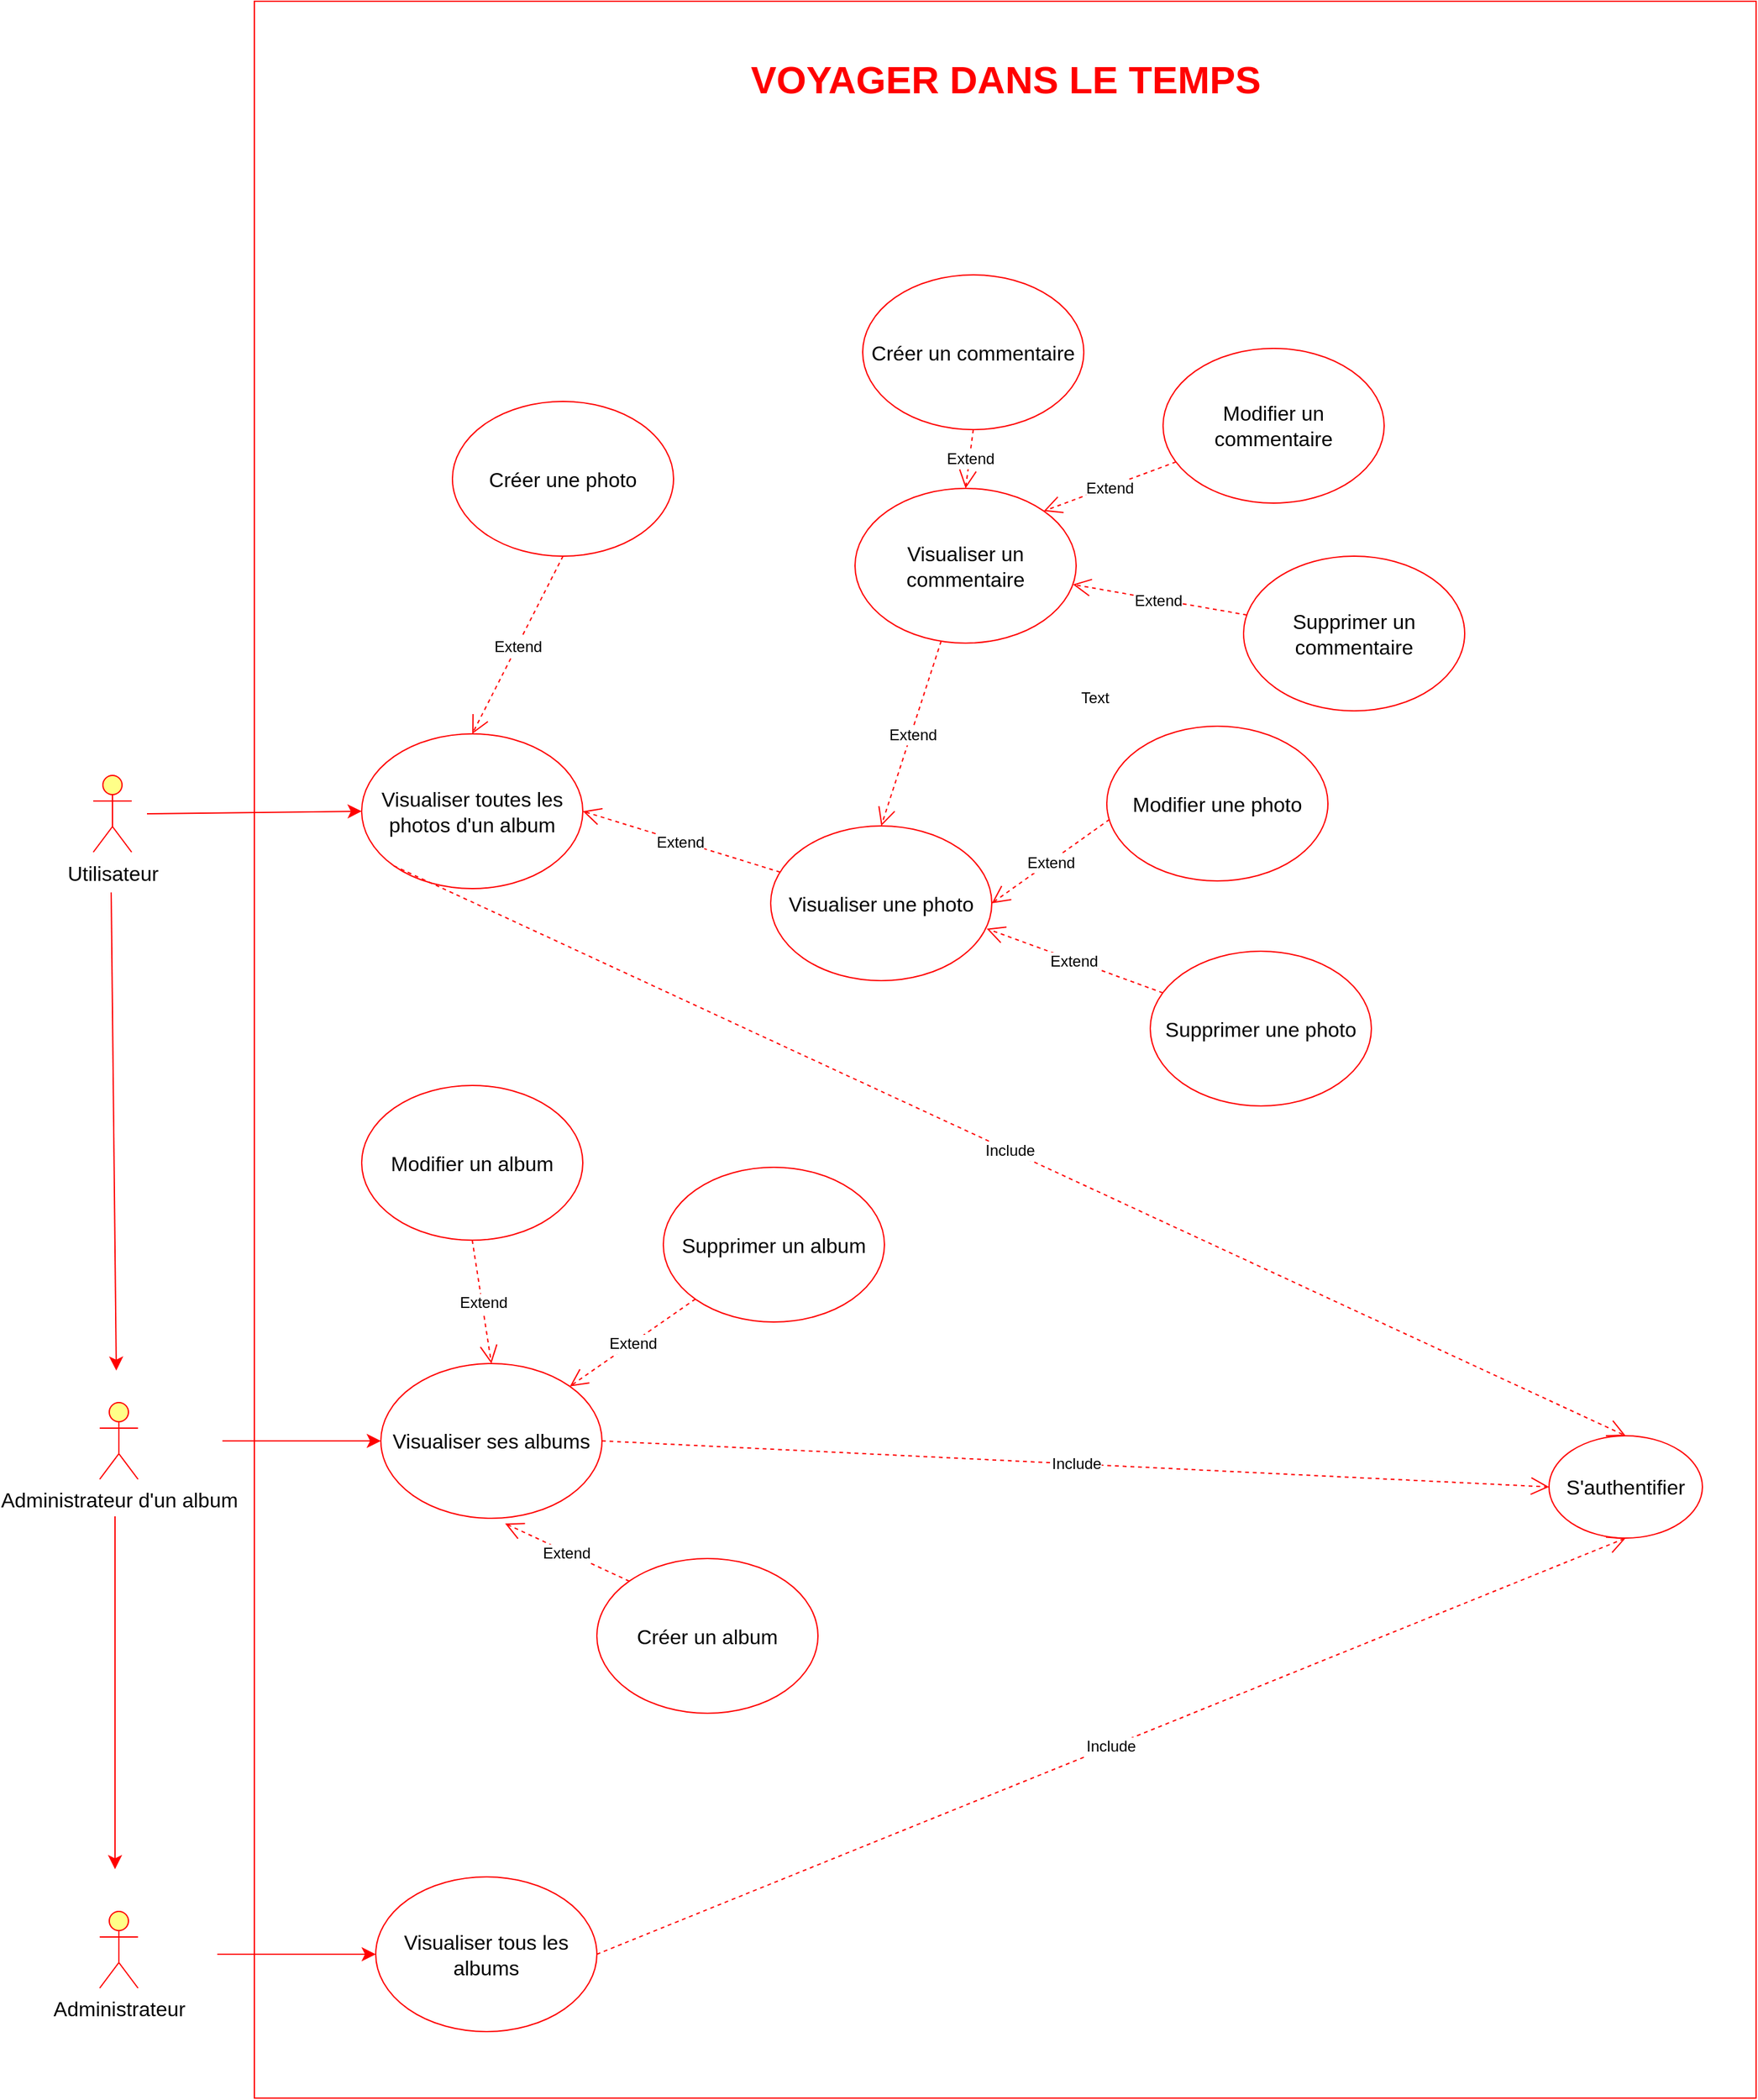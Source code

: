 <mxfile version="21.1.8" type="github">
  <diagram name="Page-1" id="HtQVQfZ8TFPf_YTs3sdP">
    <mxGraphModel dx="2309" dy="2984" grid="0" gridSize="10" guides="1" tooltips="1" connect="1" arrows="1" fold="1" page="0" pageScale="1" pageWidth="827" pageHeight="583" math="0" shadow="0">
      <root>
        <mxCell id="0" />
        <mxCell id="1" parent="0" />
        <mxCell id="f9kBm7iLB427bXbUaOUd-8" value="" style="rounded=0;whiteSpace=wrap;html=1;strokeColor=#FF0000;" vertex="1" parent="1">
          <mxGeometry x="73" y="-1740" width="1175" height="1640" as="geometry" />
        </mxCell>
        <mxCell id="s9opVT_vMAjenNTDfQ4--1" value="Utilisateur" style="shape=umlActor;verticalLabelPosition=bottom;verticalAlign=top;html=1;outlineConnect=0;fontSize=16;fillColor=#ffff88;strokeColor=#FF0000;" parent="1" vertex="1">
          <mxGeometry x="-53" y="-1134.5" width="30" height="60" as="geometry" />
        </mxCell>
        <mxCell id="s9opVT_vMAjenNTDfQ4--2" value="Administrateur d&#39;un album" style="shape=umlActor;verticalLabelPosition=bottom;verticalAlign=top;html=1;outlineConnect=0;fontSize=16;fillColor=#ffff88;strokeColor=#FF0000;" parent="1" vertex="1">
          <mxGeometry x="-48" y="-644" width="30" height="60" as="geometry" />
        </mxCell>
        <mxCell id="s9opVT_vMAjenNTDfQ4--3" value="Administrateur" style="shape=umlActor;verticalLabelPosition=bottom;verticalAlign=top;html=1;outlineConnect=0;fontSize=16;fillColor=#ffff88;strokeColor=#FF0000;" parent="1" vertex="1">
          <mxGeometry x="-48" y="-246" width="30" height="60" as="geometry" />
        </mxCell>
        <mxCell id="s9opVT_vMAjenNTDfQ4--4" value="Visualiser toutes les photos d&#39;un album" style="ellipse;whiteSpace=wrap;html=1;fontSize=16;strokeColor=#FF0000;" parent="1" vertex="1">
          <mxGeometry x="157" y="-1167" width="173" height="121" as="geometry" />
        </mxCell>
        <mxCell id="s9opVT_vMAjenNTDfQ4--6" value="Visualiser une photo" style="ellipse;whiteSpace=wrap;html=1;fontSize=16;strokeColor=#FF0000;" parent="1" vertex="1">
          <mxGeometry x="477" y="-1095" width="173" height="121" as="geometry" />
        </mxCell>
        <mxCell id="s9opVT_vMAjenNTDfQ4--7" value="" style="endArrow=classic;html=1;rounded=0;fontSize=12;startSize=8;endSize=8;curved=1;entryX=0;entryY=0.5;entryDx=0;entryDy=0;strokeColor=#FF0000;" parent="1" target="s9opVT_vMAjenNTDfQ4--4" edge="1">
          <mxGeometry width="50" height="50" relative="1" as="geometry">
            <mxPoint x="-11" y="-1104.5" as="sourcePoint" />
            <mxPoint x="231" y="-1056.5" as="targetPoint" />
          </mxGeometry>
        </mxCell>
        <mxCell id="s9opVT_vMAjenNTDfQ4--8" value="Extend" style="endArrow=open;endSize=12;dashed=1;html=1;rounded=0;fontSize=12;curved=1;entryX=1;entryY=0.5;entryDx=0;entryDy=0;strokeColor=#FF0000;" parent="1" source="s9opVT_vMAjenNTDfQ4--6" target="s9opVT_vMAjenNTDfQ4--4" edge="1">
          <mxGeometry x="0.01" y="1" width="160" relative="1" as="geometry">
            <mxPoint x="170" y="-1033.5" as="sourcePoint" />
            <mxPoint x="330" y="-1033.5" as="targetPoint" />
            <mxPoint as="offset" />
          </mxGeometry>
        </mxCell>
        <mxCell id="s9opVT_vMAjenNTDfQ4--11" value="Créer une photo" style="ellipse;whiteSpace=wrap;html=1;fontSize=16;strokeColor=#FF0000;" parent="1" vertex="1">
          <mxGeometry x="228" y="-1427" width="173" height="121" as="geometry" />
        </mxCell>
        <mxCell id="s9opVT_vMAjenNTDfQ4--12" value="Extend" style="endArrow=open;endSize=12;dashed=1;html=1;rounded=0;fontSize=12;curved=1;entryX=0.5;entryY=0;entryDx=0;entryDy=0;exitX=0.5;exitY=1;exitDx=0;exitDy=0;strokeColor=#FF0000;" parent="1" source="s9opVT_vMAjenNTDfQ4--11" target="s9opVT_vMAjenNTDfQ4--4" edge="1">
          <mxGeometry x="0.01" y="1" width="160" relative="1" as="geometry">
            <mxPoint x="170" y="-784.5" as="sourcePoint" />
            <mxPoint x="305" y="-900.5" as="targetPoint" />
            <mxPoint as="offset" />
          </mxGeometry>
        </mxCell>
        <mxCell id="s9opVT_vMAjenNTDfQ4--13" value="Modifier une photo" style="ellipse;whiteSpace=wrap;html=1;fontSize=16;strokeColor=#FF0000;" parent="1" vertex="1">
          <mxGeometry x="740" y="-1173" width="173" height="121" as="geometry" />
        </mxCell>
        <mxCell id="s9opVT_vMAjenNTDfQ4--14" value="Extend" style="endArrow=open;endSize=12;dashed=1;html=1;rounded=0;fontSize=12;curved=1;entryX=1;entryY=0.5;entryDx=0;entryDy=0;exitX=0.012;exitY=0.603;exitDx=0;exitDy=0;strokeColor=#FF0000;exitPerimeter=0;" parent="1" source="s9opVT_vMAjenNTDfQ4--13" target="s9opVT_vMAjenNTDfQ4--6" edge="1">
          <mxGeometry x="0.01" y="1" width="160" relative="1" as="geometry">
            <mxPoint x="486" y="-978.2" as="sourcePoint" />
            <mxPoint x="783.361" y="-1069.498" as="targetPoint" />
            <mxPoint as="offset" />
          </mxGeometry>
        </mxCell>
        <mxCell id="s9opVT_vMAjenNTDfQ4--15" value="Supprimer une photo" style="ellipse;whiteSpace=wrap;html=1;fontSize=16;strokeColor=#FF0000;" parent="1" vertex="1">
          <mxGeometry x="774" y="-997" width="173" height="121" as="geometry" />
        </mxCell>
        <mxCell id="s9opVT_vMAjenNTDfQ4--16" value="Extend" style="endArrow=open;endSize=12;dashed=1;html=1;rounded=0;fontSize=12;curved=1;entryX=0.977;entryY=0.664;entryDx=0;entryDy=0;strokeColor=#FF0000;entryPerimeter=0;" parent="1" source="s9opVT_vMAjenNTDfQ4--15" target="s9opVT_vMAjenNTDfQ4--6" edge="1">
          <mxGeometry x="0.01" y="1" width="160" relative="1" as="geometry">
            <mxPoint x="492" y="-737" as="sourcePoint" />
            <mxPoint x="674.639" y="-831.298" as="targetPoint" />
            <mxPoint as="offset" />
          </mxGeometry>
        </mxCell>
        <mxCell id="s9opVT_vMAjenNTDfQ4--17" value="S&#39;authentifier" style="ellipse;whiteSpace=wrap;html=1;fontSize=16;strokeColor=#FF0000;" parent="1" vertex="1">
          <mxGeometry x="1086" y="-618" width="120" height="80" as="geometry" />
        </mxCell>
        <mxCell id="s9opVT_vMAjenNTDfQ4--20" value="Include" style="endArrow=open;endSize=12;dashed=1;html=1;rounded=0;fontSize=12;curved=1;exitX=0;exitY=1;exitDx=0;exitDy=0;entryX=0.5;entryY=0;entryDx=0;entryDy=0;strokeColor=#FF0000;" parent="1" source="s9opVT_vMAjenNTDfQ4--4" target="s9opVT_vMAjenNTDfQ4--17" edge="1">
          <mxGeometry width="160" relative="1" as="geometry">
            <mxPoint x="176" y="-1165.5" as="sourcePoint" />
            <mxPoint x="336" y="-1165.5" as="targetPoint" />
          </mxGeometry>
        </mxCell>
        <mxCell id="s9opVT_vMAjenNTDfQ4--23" value="" style="endArrow=classic;html=1;rounded=0;fontSize=12;startSize=8;endSize=8;curved=1;strokeColor=#FF0000;" parent="1" edge="1">
          <mxGeometry width="50" height="50" relative="1" as="geometry">
            <mxPoint x="-36" y="-555" as="sourcePoint" />
            <mxPoint x="-36" y="-279" as="targetPoint" />
          </mxGeometry>
        </mxCell>
        <mxCell id="s9opVT_vMAjenNTDfQ4--24" value="" style="endArrow=classic;html=1;rounded=0;fontSize=12;startSize=8;endSize=8;curved=1;strokeColor=#FF0000;" parent="1" edge="1">
          <mxGeometry width="50" height="50" relative="1" as="geometry">
            <mxPoint x="-39" y="-1043" as="sourcePoint" />
            <mxPoint x="-35" y="-669" as="targetPoint" />
          </mxGeometry>
        </mxCell>
        <mxCell id="s9opVT_vMAjenNTDfQ4--25" value="Visualiser ses albums" style="ellipse;whiteSpace=wrap;html=1;fontSize=16;strokeColor=#FF0000;" parent="1" vertex="1">
          <mxGeometry x="172" y="-674.5" width="173" height="121" as="geometry" />
        </mxCell>
        <mxCell id="s9opVT_vMAjenNTDfQ4--26" value="" style="endArrow=classic;html=1;rounded=0;fontSize=12;startSize=8;endSize=8;curved=1;entryX=0;entryY=0.5;entryDx=0;entryDy=0;strokeColor=#FF0000;" parent="1" target="s9opVT_vMAjenNTDfQ4--25" edge="1">
          <mxGeometry width="50" height="50" relative="1" as="geometry">
            <mxPoint x="48" y="-614" as="sourcePoint" />
            <mxPoint x="290" y="-566" as="targetPoint" />
          </mxGeometry>
        </mxCell>
        <mxCell id="s9opVT_vMAjenNTDfQ4--27" value="Créer un album" style="ellipse;whiteSpace=wrap;html=1;fontSize=16;strokeColor=#FF0000;" parent="1" vertex="1">
          <mxGeometry x="341" y="-522" width="173" height="121" as="geometry" />
        </mxCell>
        <mxCell id="s9opVT_vMAjenNTDfQ4--28" value="Extend" style="endArrow=open;endSize=12;dashed=1;html=1;rounded=0;fontSize=12;curved=1;entryX=0.562;entryY=1.034;entryDx=0;entryDy=0;exitX=0;exitY=0;exitDx=0;exitDy=0;entryPerimeter=0;strokeColor=#FF0000;" parent="1" source="s9opVT_vMAjenNTDfQ4--27" target="s9opVT_vMAjenNTDfQ4--25" edge="1">
          <mxGeometry x="0.01" y="1" width="160" relative="1" as="geometry">
            <mxPoint x="264" y="-389" as="sourcePoint" />
            <mxPoint x="399" y="-668" as="targetPoint" />
            <mxPoint as="offset" />
          </mxGeometry>
        </mxCell>
        <mxCell id="s9opVT_vMAjenNTDfQ4--30" value="Include" style="endArrow=open;endSize=12;dashed=1;html=1;rounded=0;fontSize=12;curved=1;exitX=1;exitY=0.5;exitDx=0;exitDy=0;entryX=0;entryY=0.5;entryDx=0;entryDy=0;strokeColor=#FF0000;" parent="1" source="s9opVT_vMAjenNTDfQ4--25" target="s9opVT_vMAjenNTDfQ4--17" edge="1">
          <mxGeometry width="160" relative="1" as="geometry">
            <mxPoint x="187" y="-576" as="sourcePoint" />
            <mxPoint x="341" y="-678" as="targetPoint" />
          </mxGeometry>
        </mxCell>
        <mxCell id="s9opVT_vMAjenNTDfQ4--31" value="Modifier un album" style="ellipse;whiteSpace=wrap;html=1;fontSize=16;strokeColor=#FF0000;" parent="1" vertex="1">
          <mxGeometry x="157" y="-892" width="173" height="121" as="geometry" />
        </mxCell>
        <mxCell id="s9opVT_vMAjenNTDfQ4--32" value="Extend" style="endArrow=open;endSize=12;dashed=1;html=1;rounded=0;fontSize=12;curved=1;entryX=0.5;entryY=0;entryDx=0;entryDy=0;exitX=0.5;exitY=1;exitDx=0;exitDy=0;strokeColor=#FF0000;" parent="1" source="s9opVT_vMAjenNTDfQ4--31" target="s9opVT_vMAjenNTDfQ4--25" edge="1">
          <mxGeometry x="0.01" y="1" width="160" relative="1" as="geometry">
            <mxPoint x="409" y="-741.7" as="sourcePoint" />
            <mxPoint x="573" y="-798" as="targetPoint" />
            <mxPoint as="offset" />
          </mxGeometry>
        </mxCell>
        <mxCell id="s9opVT_vMAjenNTDfQ4--33" value="Supprimer un album" style="ellipse;whiteSpace=wrap;html=1;fontSize=16;strokeColor=#FF0000;" parent="1" vertex="1">
          <mxGeometry x="393" y="-828" width="173" height="121" as="geometry" />
        </mxCell>
        <mxCell id="s9opVT_vMAjenNTDfQ4--34" value="Extend" style="endArrow=open;endSize=12;dashed=1;html=1;rounded=0;fontSize=12;curved=1;strokeColor=#FF0000;" parent="1" source="s9opVT_vMAjenNTDfQ4--33" target="s9opVT_vMAjenNTDfQ4--25" edge="1">
          <mxGeometry x="0.01" y="1" width="160" relative="1" as="geometry">
            <mxPoint x="415" y="-500.5" as="sourcePoint" />
            <mxPoint x="487" y="-738" as="targetPoint" />
            <mxPoint as="offset" />
          </mxGeometry>
        </mxCell>
        <mxCell id="s9opVT_vMAjenNTDfQ4--36" value="Visualiser un commentaire" style="ellipse;whiteSpace=wrap;html=1;fontSize=16;strokeColor=#FF0000;" parent="1" vertex="1">
          <mxGeometry x="543" y="-1359" width="173" height="121" as="geometry" />
        </mxCell>
        <mxCell id="s9opVT_vMAjenNTDfQ4--37" value="Extend" style="endArrow=open;endSize=12;dashed=1;html=1;rounded=0;fontSize=12;curved=1;entryX=0.5;entryY=0;entryDx=0;entryDy=0;strokeColor=#FF0000;" parent="1" source="s9opVT_vMAjenNTDfQ4--36" target="s9opVT_vMAjenNTDfQ4--6" edge="1">
          <mxGeometry x="0.01" y="1" width="160" relative="1" as="geometry">
            <mxPoint x="185" y="-1222.5" as="sourcePoint" />
            <mxPoint x="345" y="-1296" as="targetPoint" />
            <mxPoint as="offset" />
          </mxGeometry>
        </mxCell>
        <mxCell id="s9opVT_vMAjenNTDfQ4--38" value="Modifier un commentaire" style="ellipse;whiteSpace=wrap;html=1;fontSize=16;strokeColor=#FF0000;" parent="1" vertex="1">
          <mxGeometry x="784" y="-1468.5" width="173" height="121" as="geometry" />
        </mxCell>
        <mxCell id="s9opVT_vMAjenNTDfQ4--39" value="Extend" style="endArrow=open;endSize=12;dashed=1;html=1;rounded=0;fontSize=12;curved=1;entryX=1;entryY=0;entryDx=0;entryDy=0;strokeColor=#FF0000;" parent="1" source="s9opVT_vMAjenNTDfQ4--38" target="s9opVT_vMAjenNTDfQ4--36" edge="1">
          <mxGeometry x="0.01" y="1" width="160" relative="1" as="geometry">
            <mxPoint x="538" y="-1449.2" as="sourcePoint" />
            <mxPoint x="702" y="-1505" as="targetPoint" />
            <mxPoint as="offset" />
          </mxGeometry>
        </mxCell>
        <mxCell id="s9opVT_vMAjenNTDfQ4--40" value="Supprimer un commentaire" style="ellipse;whiteSpace=wrap;html=1;fontSize=16;strokeColor=#FF0000;" parent="1" vertex="1">
          <mxGeometry x="847" y="-1306" width="173" height="121" as="geometry" />
        </mxCell>
        <mxCell id="s9opVT_vMAjenNTDfQ4--41" value="Extend" style="endArrow=open;endSize=12;dashed=1;html=1;rounded=0;fontSize=12;curved=1;strokeColor=#FF0000;" parent="1" source="s9opVT_vMAjenNTDfQ4--40" target="s9opVT_vMAjenNTDfQ4--36" edge="1">
          <mxGeometry x="0.01" y="1" width="160" relative="1" as="geometry">
            <mxPoint x="774" y="-1150.5" as="sourcePoint" />
            <mxPoint x="846" y="-1387.5" as="targetPoint" />
            <mxPoint as="offset" />
          </mxGeometry>
        </mxCell>
        <mxCell id="s9opVT_vMAjenNTDfQ4--42" value="Créer un commentaire" style="ellipse;whiteSpace=wrap;html=1;fontSize=16;strokeColor=#FF0000;" parent="1" vertex="1">
          <mxGeometry x="549" y="-1526" width="173" height="121" as="geometry" />
        </mxCell>
        <mxCell id="s9opVT_vMAjenNTDfQ4--43" value="Extend" style="endArrow=open;endSize=12;dashed=1;html=1;rounded=0;fontSize=12;curved=1;entryX=0.5;entryY=0;entryDx=0;entryDy=0;exitX=0.5;exitY=1;exitDx=0;exitDy=0;strokeColor=#FF0000;" parent="1" source="s9opVT_vMAjenNTDfQ4--42" target="s9opVT_vMAjenNTDfQ4--36" edge="1">
          <mxGeometry x="0.01" y="1" width="160" relative="1" as="geometry">
            <mxPoint x="251" y="-1338.5" as="sourcePoint" />
            <mxPoint x="386" y="-1618" as="targetPoint" />
            <mxPoint as="offset" />
          </mxGeometry>
        </mxCell>
        <mxCell id="f9kBm7iLB427bXbUaOUd-1" value="Visualiser tous les albums" style="ellipse;whiteSpace=wrap;html=1;fontSize=16;strokeColor=#FF0000;" vertex="1" parent="1">
          <mxGeometry x="168" y="-273" width="173" height="121" as="geometry" />
        </mxCell>
        <mxCell id="f9kBm7iLB427bXbUaOUd-2" value="" style="endArrow=classic;html=1;rounded=0;fontSize=12;startSize=8;endSize=8;curved=1;entryX=0;entryY=0.5;entryDx=0;entryDy=0;strokeColor=#FF0000;" edge="1" parent="1" target="f9kBm7iLB427bXbUaOUd-1">
          <mxGeometry width="50" height="50" relative="1" as="geometry">
            <mxPoint x="44" y="-212.5" as="sourcePoint" />
            <mxPoint x="286" y="-164.5" as="targetPoint" />
          </mxGeometry>
        </mxCell>
        <mxCell id="f9kBm7iLB427bXbUaOUd-3" value="Include" style="endArrow=open;endSize=12;dashed=1;html=1;rounded=0;fontSize=12;curved=1;exitX=1;exitY=0.5;exitDx=0;exitDy=0;entryX=0.5;entryY=1;entryDx=0;entryDy=0;strokeColor=#FF0000;" edge="1" parent="1" source="f9kBm7iLB427bXbUaOUd-1" target="s9opVT_vMAjenNTDfQ4--17">
          <mxGeometry width="160" relative="1" as="geometry">
            <mxPoint x="355" y="-604" as="sourcePoint" />
            <mxPoint x="1096" y="-568" as="targetPoint" />
          </mxGeometry>
        </mxCell>
        <mxCell id="f9kBm7iLB427bXbUaOUd-7" value="Text" style="text;html=1;strokeColor=none;fillColor=none;align=center;verticalAlign=middle;whiteSpace=wrap;rounded=0;" vertex="1" parent="1">
          <mxGeometry x="701" y="-1210" width="60" height="30" as="geometry" />
        </mxCell>
        <mxCell id="f9kBm7iLB427bXbUaOUd-9" value="&lt;b&gt;&lt;font color=&quot;#ff0000&quot; style=&quot;font-size: 30px;&quot;&gt;VOYAGER DANS LE TEMPS&lt;/font&gt;&lt;/b&gt;" style="text;html=1;strokeColor=none;fillColor=none;align=center;verticalAlign=middle;whiteSpace=wrap;rounded=0;" vertex="1" parent="1">
          <mxGeometry x="404.5" y="-1713" width="512" height="68" as="geometry" />
        </mxCell>
      </root>
    </mxGraphModel>
  </diagram>
</mxfile>
